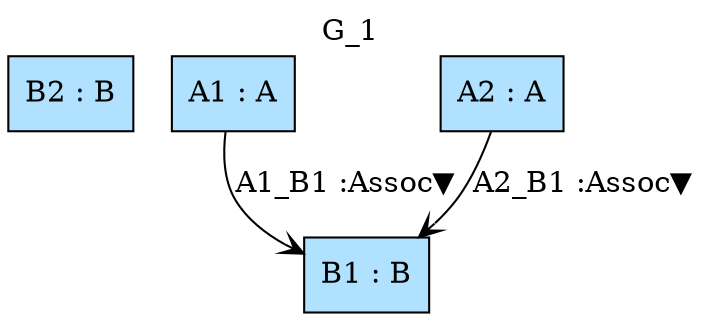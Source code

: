 digraph {graph[label=G_1,labelloc=tl,labelfontsize=12];
"B2"[shape=box,fillcolor=lightskyblue1,style = filled,label="B2 : B"];
"A1"[shape=box,fillcolor=lightskyblue1,style = filled,label="A1 : A"];
"A2"[shape=box,fillcolor=lightskyblue1,style = filled,label="A2 : A"];
"B1"[shape=box,fillcolor=lightskyblue1,style = filled,label="B1 : B"];

"A1"->"B1"[label="A1_B1 :Assoc▼",arrowhead=vee];
"A2"->"B1"[label="A2_B1 :Assoc▼",arrowhead=vee];
}